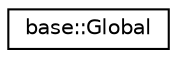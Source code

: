 digraph "Graphical Class Hierarchy"
{
  edge [fontname="Helvetica",fontsize="10",labelfontname="Helvetica",labelfontsize="10"];
  node [fontname="Helvetica",fontsize="10",shape=record];
  rankdir="LR";
  Node1 [label="base::Global",height=0.2,width=0.4,color="black", fillcolor="white", style="filled",URL="$classbase_1_1_global.html"];
}

